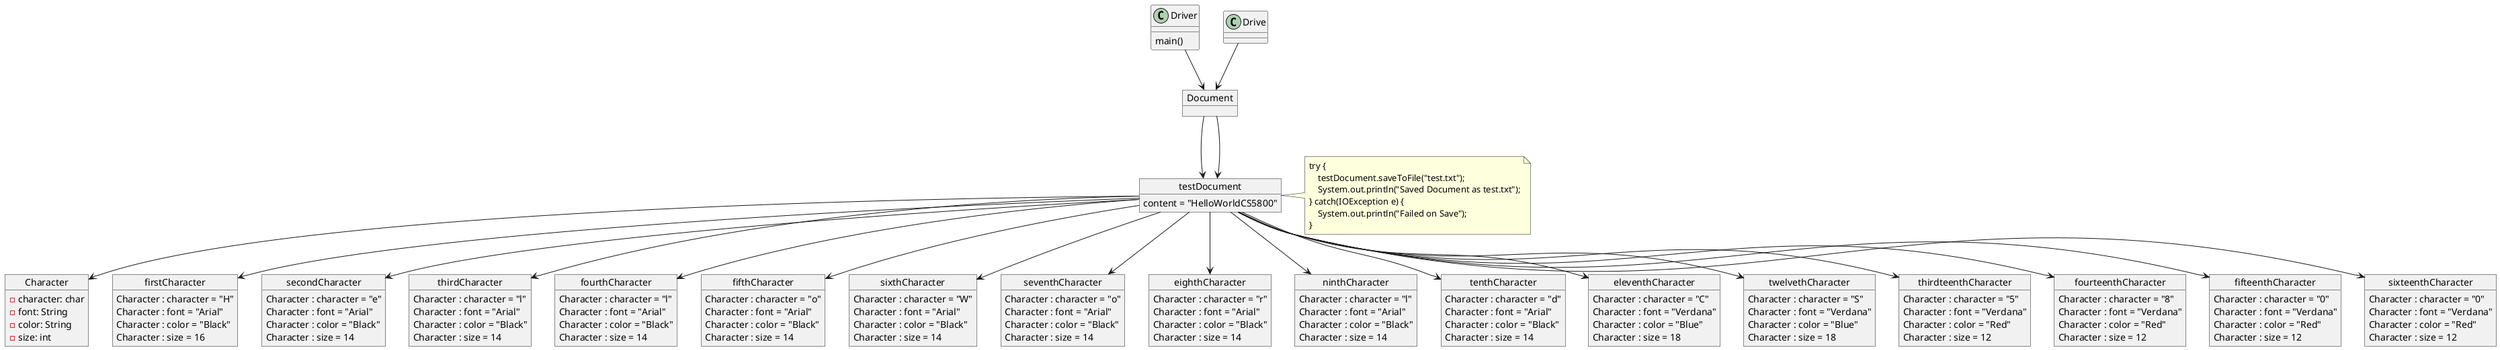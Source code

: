 @startuml secondDiagram

object Document
object testDocument {
    content = "HelloWorldCS5800"
}

note right of testDocument
    try {
        testDocument.saveToFile("test.txt");
        System.out.println("Saved Document as test.txt");
    } catch(IOException e) {
        System.out.println("Failed on Save");
    }
end note

Class Driver {
    main()
}

object Character {
    - character: char
    - font: String
    - color: String
    - size: int
}

Document --> testDocument
Driver --> Document

testDocument --> Character

object firstCharacter { 
    Character : character = "H"
    Character : font = "Arial"
    Character : color = "Black"
    Character : size = 16
}

object secondCharacter { 
    Character : character = "e"
    Character : font = "Arial"
    Character : color = "Black"
    Character : size = 14
}

object thirdCharacter { 
    Character : character = "l"
    Character : font = "Arial"
    Character : color = "Black"
    Character : size = 14
}

object fourthCharacter { 
    Character : character = "l"
    Character : font = "Arial"
    Character : color = "Black"
    Character : size = 14
}

object fifthCharacter { 
    Character : character = "o"
    Character : font = "Arial"
    Character : color = "Black"
    Character : size = 14
}

object sixthCharacter { 
    Character : character = "W"
    Character : font = "Arial"
    Character : color = "Black"
    Character : size = 14
}

object seventhCharacter { 
    Character : character = "o"
    Character : font = "Arial"
    Character : color = "Black"
    Character : size = 14
}

object eighthCharacter { 
    Character : character = "r"
    Character : font = "Arial"
    Character : color = "Black"
    Character : size = 14
}

object ninthCharacter { 
    Character : character = "l"
    Character : font = "Arial"
    Character : color = "Black"
    Character : size = 14
}

object tenthCharacter { 
    Character : character = "d"
    Character : font = "Arial"
    Character : color = "Black"
    Character : size = 14
}

object eleventhCharacter { 
    Character : character = "C"
    Character : font = "Verdana"
    Character : color = "Blue"
    Character : size = 18
}

object twelvethCharacter { 
    Character : character = "S"
    Character : font = "Verdana"
    Character : color = "Blue"
    Character : size = 18
}

object thirdteenthCharacter { 
    Character : character = "5"
    Character : font = "Verdana"
    Character : color = "Red"
    Character : size = 12
}

object fourteenthCharacter { 
    Character : character = "8"
    Character : font = "Verdana"
    Character : color = "Red"
    Character : size = 12
}

object fifteenthCharacter { 
    Character : character = "0"
    Character : font = "Verdana"
    Character : color = "Red"
    Character : size = 12
}

object sixteenthCharacter { 
    Character : character = "0"
    Character : font = "Verdana"
    Character : color = "Red"
    Character : size = 12
}

Drive --> Document
Document --> testDocument
testDocument --> firstCharacter
testDocument --> secondCharacter
testDocument --> thirdCharacter
testDocument --> fourthCharacter
testDocument --> fifthCharacter
testDocument --> sixthCharacter
testDocument --> seventhCharacter
testDocument --> eighthCharacter
testDocument --> ninthCharacter
testDocument --> tenthCharacter
testDocument --> eleventhCharacter
testDocument --> twelvethCharacter
testDocument --> thirdteenthCharacter
testDocument --> fourteenthCharacter
testDocument --> fifteenthCharacter
testDocument --> sixteenthCharacter

@enduml
